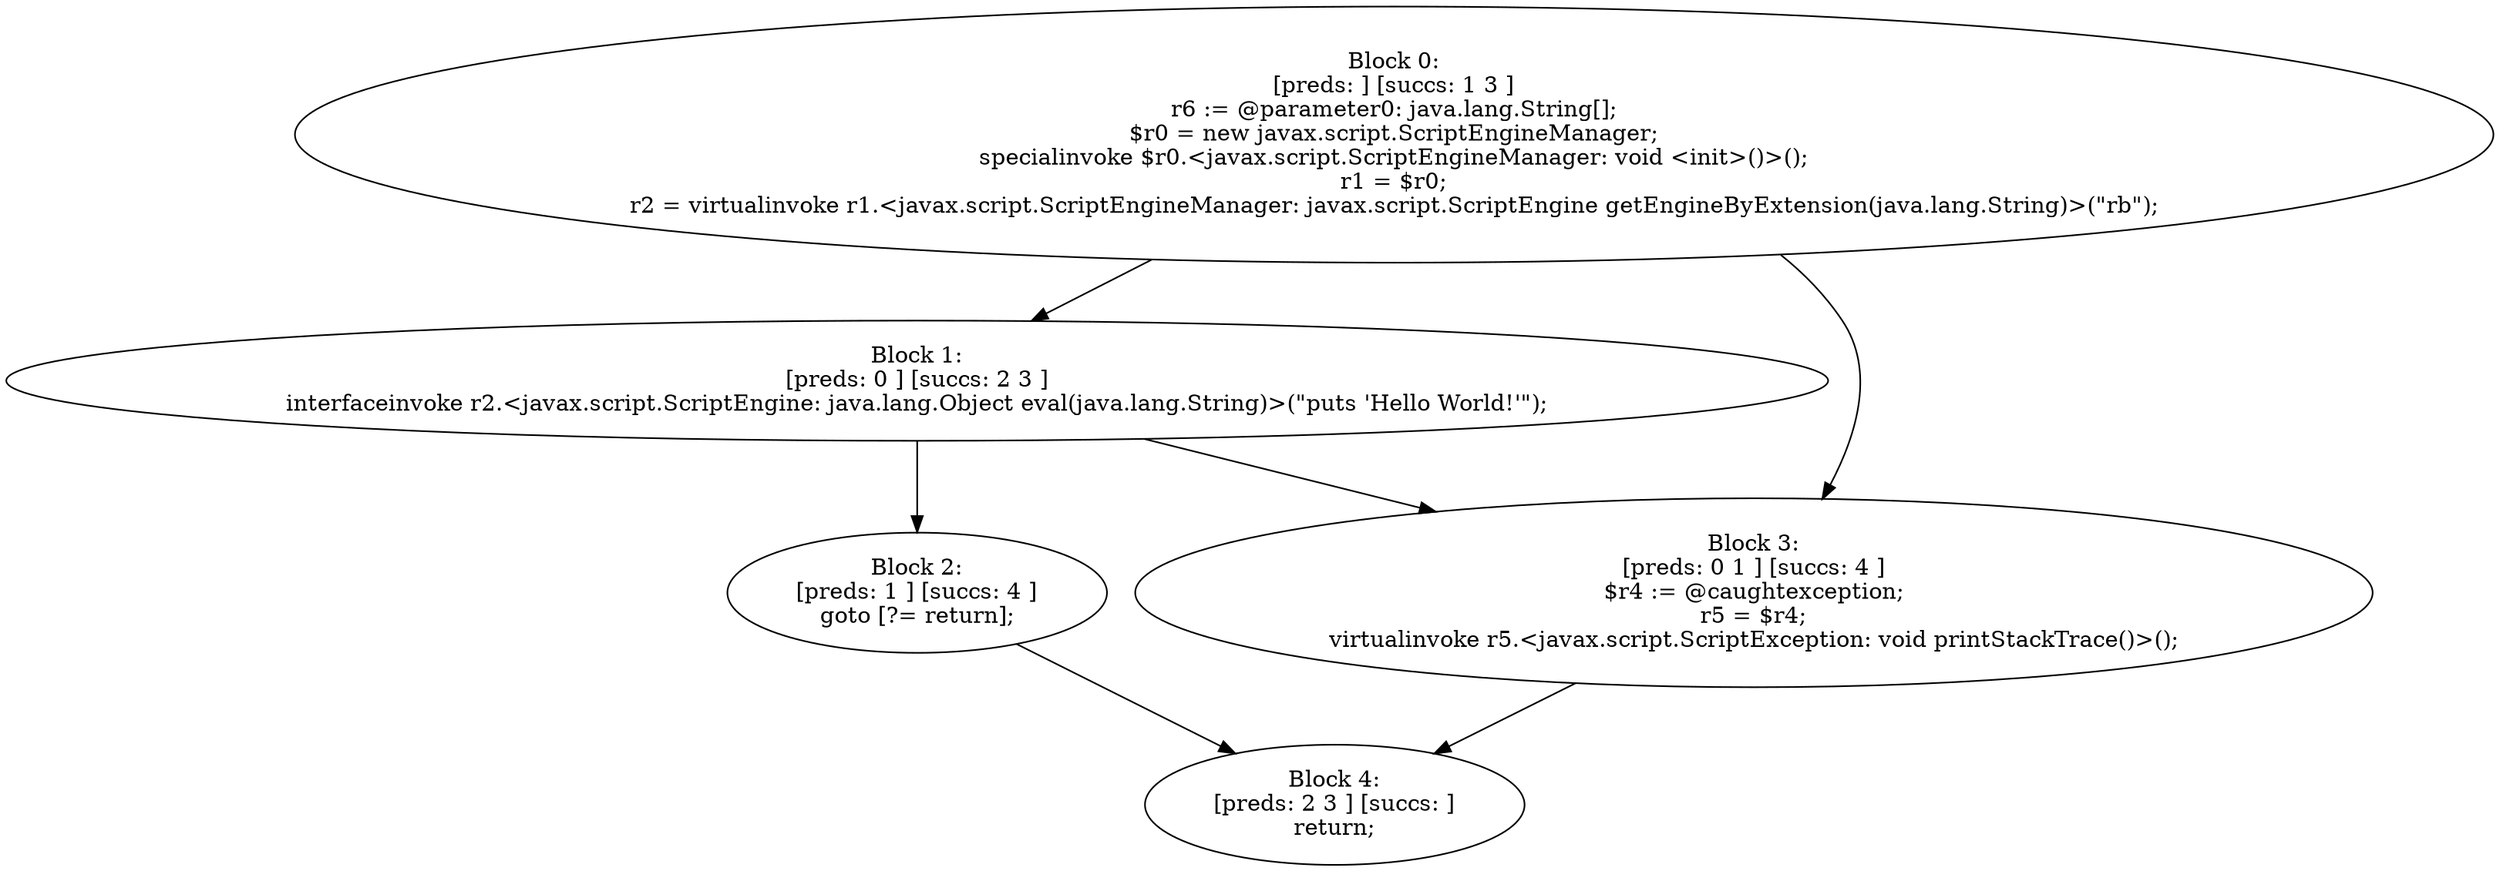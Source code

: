 digraph "unitGraph" {
    "Block 0:
[preds: ] [succs: 1 3 ]
r6 := @parameter0: java.lang.String[];
$r0 = new javax.script.ScriptEngineManager;
specialinvoke $r0.<javax.script.ScriptEngineManager: void <init>()>();
r1 = $r0;
r2 = virtualinvoke r1.<javax.script.ScriptEngineManager: javax.script.ScriptEngine getEngineByExtension(java.lang.String)>(\"rb\");
"
    "Block 1:
[preds: 0 ] [succs: 2 3 ]
interfaceinvoke r2.<javax.script.ScriptEngine: java.lang.Object eval(java.lang.String)>(\"puts \'Hello World!\'\");
"
    "Block 2:
[preds: 1 ] [succs: 4 ]
goto [?= return];
"
    "Block 3:
[preds: 0 1 ] [succs: 4 ]
$r4 := @caughtexception;
r5 = $r4;
virtualinvoke r5.<javax.script.ScriptException: void printStackTrace()>();
"
    "Block 4:
[preds: 2 3 ] [succs: ]
return;
"
    "Block 0:
[preds: ] [succs: 1 3 ]
r6 := @parameter0: java.lang.String[];
$r0 = new javax.script.ScriptEngineManager;
specialinvoke $r0.<javax.script.ScriptEngineManager: void <init>()>();
r1 = $r0;
r2 = virtualinvoke r1.<javax.script.ScriptEngineManager: javax.script.ScriptEngine getEngineByExtension(java.lang.String)>(\"rb\");
"->"Block 1:
[preds: 0 ] [succs: 2 3 ]
interfaceinvoke r2.<javax.script.ScriptEngine: java.lang.Object eval(java.lang.String)>(\"puts \'Hello World!\'\");
";
    "Block 0:
[preds: ] [succs: 1 3 ]
r6 := @parameter0: java.lang.String[];
$r0 = new javax.script.ScriptEngineManager;
specialinvoke $r0.<javax.script.ScriptEngineManager: void <init>()>();
r1 = $r0;
r2 = virtualinvoke r1.<javax.script.ScriptEngineManager: javax.script.ScriptEngine getEngineByExtension(java.lang.String)>(\"rb\");
"->"Block 3:
[preds: 0 1 ] [succs: 4 ]
$r4 := @caughtexception;
r5 = $r4;
virtualinvoke r5.<javax.script.ScriptException: void printStackTrace()>();
";
    "Block 1:
[preds: 0 ] [succs: 2 3 ]
interfaceinvoke r2.<javax.script.ScriptEngine: java.lang.Object eval(java.lang.String)>(\"puts \'Hello World!\'\");
"->"Block 2:
[preds: 1 ] [succs: 4 ]
goto [?= return];
";
    "Block 1:
[preds: 0 ] [succs: 2 3 ]
interfaceinvoke r2.<javax.script.ScriptEngine: java.lang.Object eval(java.lang.String)>(\"puts \'Hello World!\'\");
"->"Block 3:
[preds: 0 1 ] [succs: 4 ]
$r4 := @caughtexception;
r5 = $r4;
virtualinvoke r5.<javax.script.ScriptException: void printStackTrace()>();
";
    "Block 2:
[preds: 1 ] [succs: 4 ]
goto [?= return];
"->"Block 4:
[preds: 2 3 ] [succs: ]
return;
";
    "Block 3:
[preds: 0 1 ] [succs: 4 ]
$r4 := @caughtexception;
r5 = $r4;
virtualinvoke r5.<javax.script.ScriptException: void printStackTrace()>();
"->"Block 4:
[preds: 2 3 ] [succs: ]
return;
";
}
